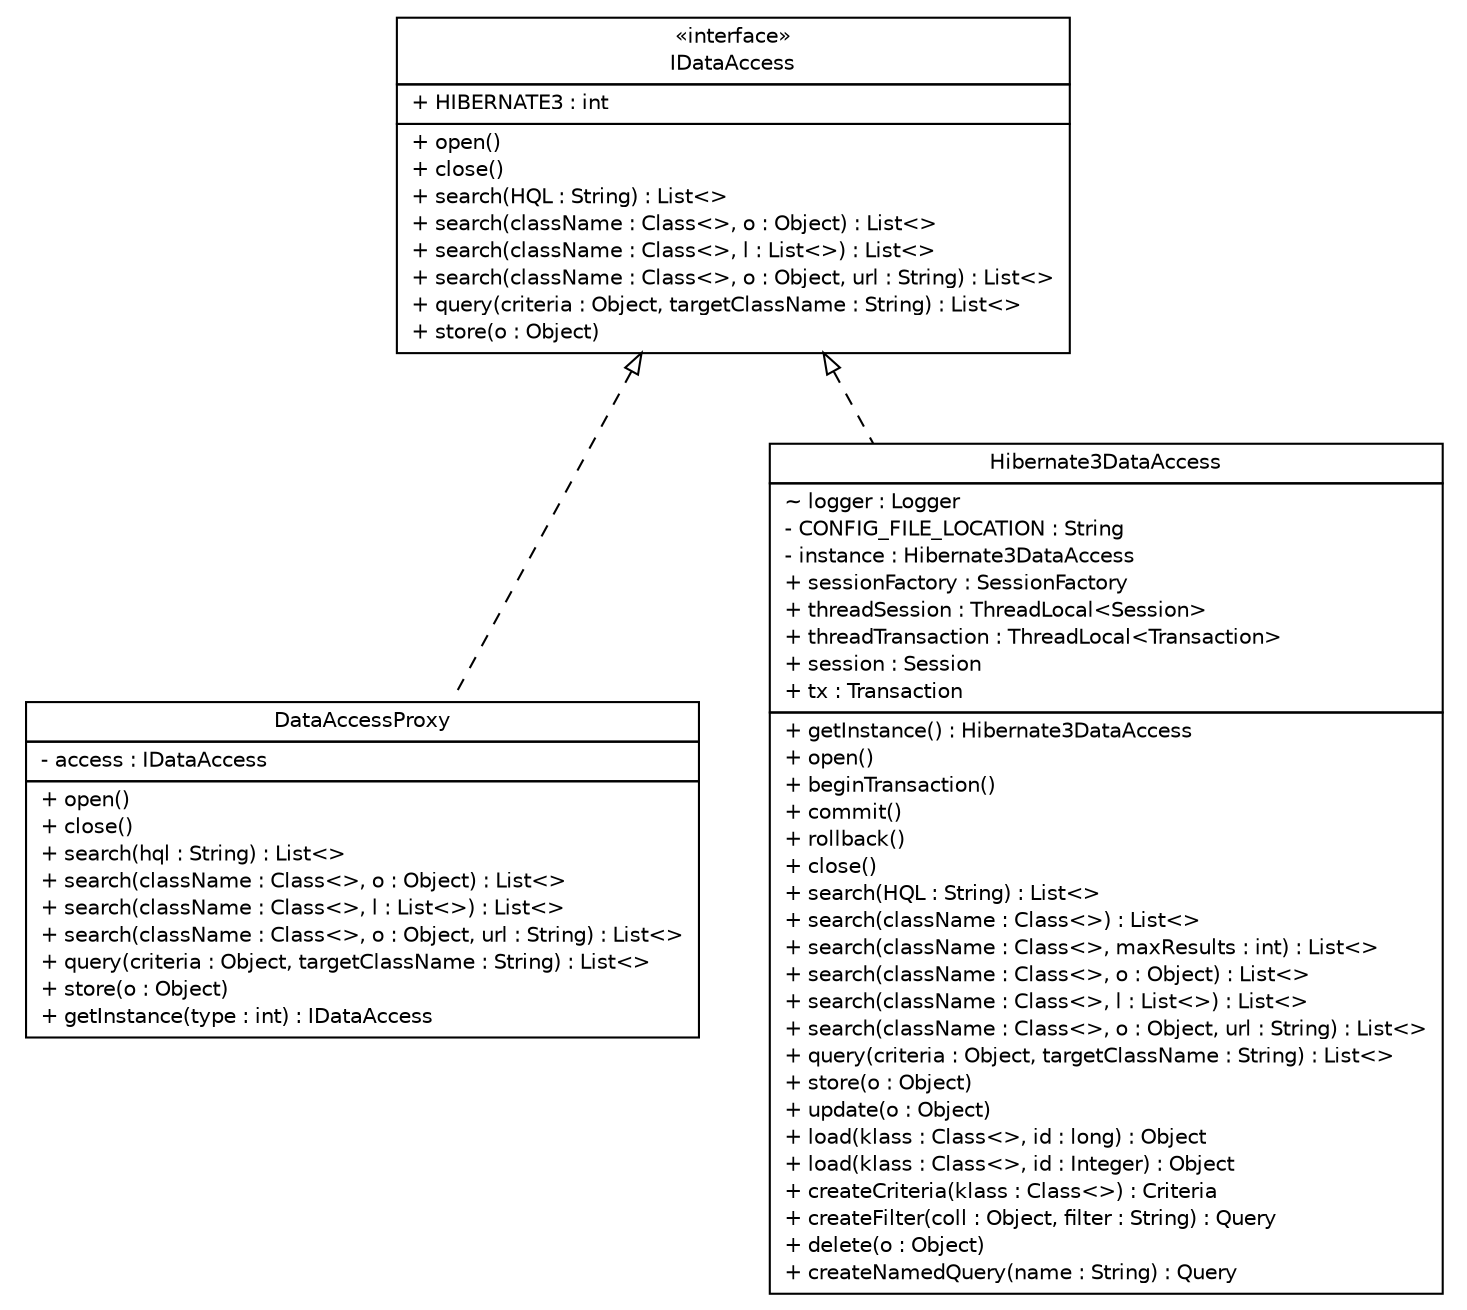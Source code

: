 #!/usr/local/bin/dot
#
# Class diagram 
# Generated by UmlGraph version 4.8 (http://www.spinellis.gr/sw/umlgraph)
#

digraph G {
	edge [fontname="Helvetica",fontsize=10,labelfontname="Helvetica",labelfontsize=10];
	node [fontname="Helvetica",fontsize=10,shape=plaintext];
	// gov.nih.nci.ncia.db.DataAccessProxy
	c1327 [label=<<table border="0" cellborder="1" cellspacing="0" cellpadding="2" port="p" href="./DataAccessProxy.html">
		<tr><td><table border="0" cellspacing="0" cellpadding="1">
			<tr><td> DataAccessProxy </td></tr>
		</table></td></tr>
		<tr><td><table border="0" cellspacing="0" cellpadding="1">
			<tr><td align="left"> - access : IDataAccess </td></tr>
		</table></td></tr>
		<tr><td><table border="0" cellspacing="0" cellpadding="1">
			<tr><td align="left"> + open() </td></tr>
			<tr><td align="left"> + close() </td></tr>
			<tr><td align="left"> + search(hql : String) : List&lt;&gt; </td></tr>
			<tr><td align="left"> + search(className : Class&lt;&gt;, o : Object) : List&lt;&gt; </td></tr>
			<tr><td align="left"> + search(className : Class&lt;&gt;, l : List&lt;&gt;) : List&lt;&gt; </td></tr>
			<tr><td align="left"> + search(className : Class&lt;&gt;, o : Object, url : String) : List&lt;&gt; </td></tr>
			<tr><td align="left"> + query(criteria : Object, targetClassName : String) : List&lt;&gt; </td></tr>
			<tr><td align="left"> + store(o : Object) </td></tr>
			<tr><td align="left"> + getInstance(type : int) : IDataAccess </td></tr>
		</table></td></tr>
		</table>>, fontname="Helvetica", fontcolor="black", fontsize=10.0];
	// gov.nih.nci.ncia.db.Hibernate3DataAccess
	c1328 [label=<<table border="0" cellborder="1" cellspacing="0" cellpadding="2" port="p" href="./Hibernate3DataAccess.html">
		<tr><td><table border="0" cellspacing="0" cellpadding="1">
			<tr><td> Hibernate3DataAccess </td></tr>
		</table></td></tr>
		<tr><td><table border="0" cellspacing="0" cellpadding="1">
			<tr><td align="left"> ~ logger : Logger </td></tr>
			<tr><td align="left"> - CONFIG_FILE_LOCATION : String </td></tr>
			<tr><td align="left"> - instance : Hibernate3DataAccess </td></tr>
			<tr><td align="left"> + sessionFactory : SessionFactory </td></tr>
			<tr><td align="left"> + threadSession : ThreadLocal&lt;Session&gt; </td></tr>
			<tr><td align="left"> + threadTransaction : ThreadLocal&lt;Transaction&gt; </td></tr>
			<tr><td align="left"> + session : Session </td></tr>
			<tr><td align="left"> + tx : Transaction </td></tr>
		</table></td></tr>
		<tr><td><table border="0" cellspacing="0" cellpadding="1">
			<tr><td align="left"> + getInstance() : Hibernate3DataAccess </td></tr>
			<tr><td align="left"> + open() </td></tr>
			<tr><td align="left"> + beginTransaction() </td></tr>
			<tr><td align="left"> + commit() </td></tr>
			<tr><td align="left"> + rollback() </td></tr>
			<tr><td align="left"> + close() </td></tr>
			<tr><td align="left"> + search(HQL : String) : List&lt;&gt; </td></tr>
			<tr><td align="left"> + search(className : Class&lt;&gt;) : List&lt;&gt; </td></tr>
			<tr><td align="left"> + search(className : Class&lt;&gt;, maxResults : int) : List&lt;&gt; </td></tr>
			<tr><td align="left"> + search(className : Class&lt;&gt;, o : Object) : List&lt;&gt; </td></tr>
			<tr><td align="left"> + search(className : Class&lt;&gt;, l : List&lt;&gt;) : List&lt;&gt; </td></tr>
			<tr><td align="left"> + search(className : Class&lt;&gt;, o : Object, url : String) : List&lt;&gt; </td></tr>
			<tr><td align="left"> + query(criteria : Object, targetClassName : String) : List&lt;&gt; </td></tr>
			<tr><td align="left"> + store(o : Object) </td></tr>
			<tr><td align="left"> + update(o : Object) </td></tr>
			<tr><td align="left"> + load(klass : Class&lt;&gt;, id : long) : Object </td></tr>
			<tr><td align="left"> + load(klass : Class&lt;&gt;, id : Integer) : Object </td></tr>
			<tr><td align="left"> + createCriteria(klass : Class&lt;&gt;) : Criteria </td></tr>
			<tr><td align="left"> + createFilter(coll : Object, filter : String) : Query </td></tr>
			<tr><td align="left"> + delete(o : Object) </td></tr>
			<tr><td align="left"> + createNamedQuery(name : String) : Query </td></tr>
		</table></td></tr>
		</table>>, fontname="Helvetica", fontcolor="black", fontsize=10.0];
	// gov.nih.nci.ncia.db.IDataAccess
	c1329 [label=<<table border="0" cellborder="1" cellspacing="0" cellpadding="2" port="p" href="./IDataAccess.html">
		<tr><td><table border="0" cellspacing="0" cellpadding="1">
			<tr><td> &laquo;interface&raquo; </td></tr>
			<tr><td> IDataAccess </td></tr>
		</table></td></tr>
		<tr><td><table border="0" cellspacing="0" cellpadding="1">
			<tr><td align="left"> + HIBERNATE3 : int </td></tr>
		</table></td></tr>
		<tr><td><table border="0" cellspacing="0" cellpadding="1">
			<tr><td align="left"> + open() </td></tr>
			<tr><td align="left"> + close() </td></tr>
			<tr><td align="left"> + search(HQL : String) : List&lt;&gt; </td></tr>
			<tr><td align="left"> + search(className : Class&lt;&gt;, o : Object) : List&lt;&gt; </td></tr>
			<tr><td align="left"> + search(className : Class&lt;&gt;, l : List&lt;&gt;) : List&lt;&gt; </td></tr>
			<tr><td align="left"> + search(className : Class&lt;&gt;, o : Object, url : String) : List&lt;&gt; </td></tr>
			<tr><td align="left"> + query(criteria : Object, targetClassName : String) : List&lt;&gt; </td></tr>
			<tr><td align="left"> + store(o : Object) </td></tr>
		</table></td></tr>
		</table>>, fontname="Helvetica", fontcolor="black", fontsize=10.0];
	//gov.nih.nci.ncia.db.DataAccessProxy implements gov.nih.nci.ncia.db.IDataAccess
	c1329:p -> c1327:p [dir=back,arrowtail=empty,style=dashed];
	//gov.nih.nci.ncia.db.Hibernate3DataAccess implements gov.nih.nci.ncia.db.IDataAccess
	c1329:p -> c1328:p [dir=back,arrowtail=empty,style=dashed];
}

